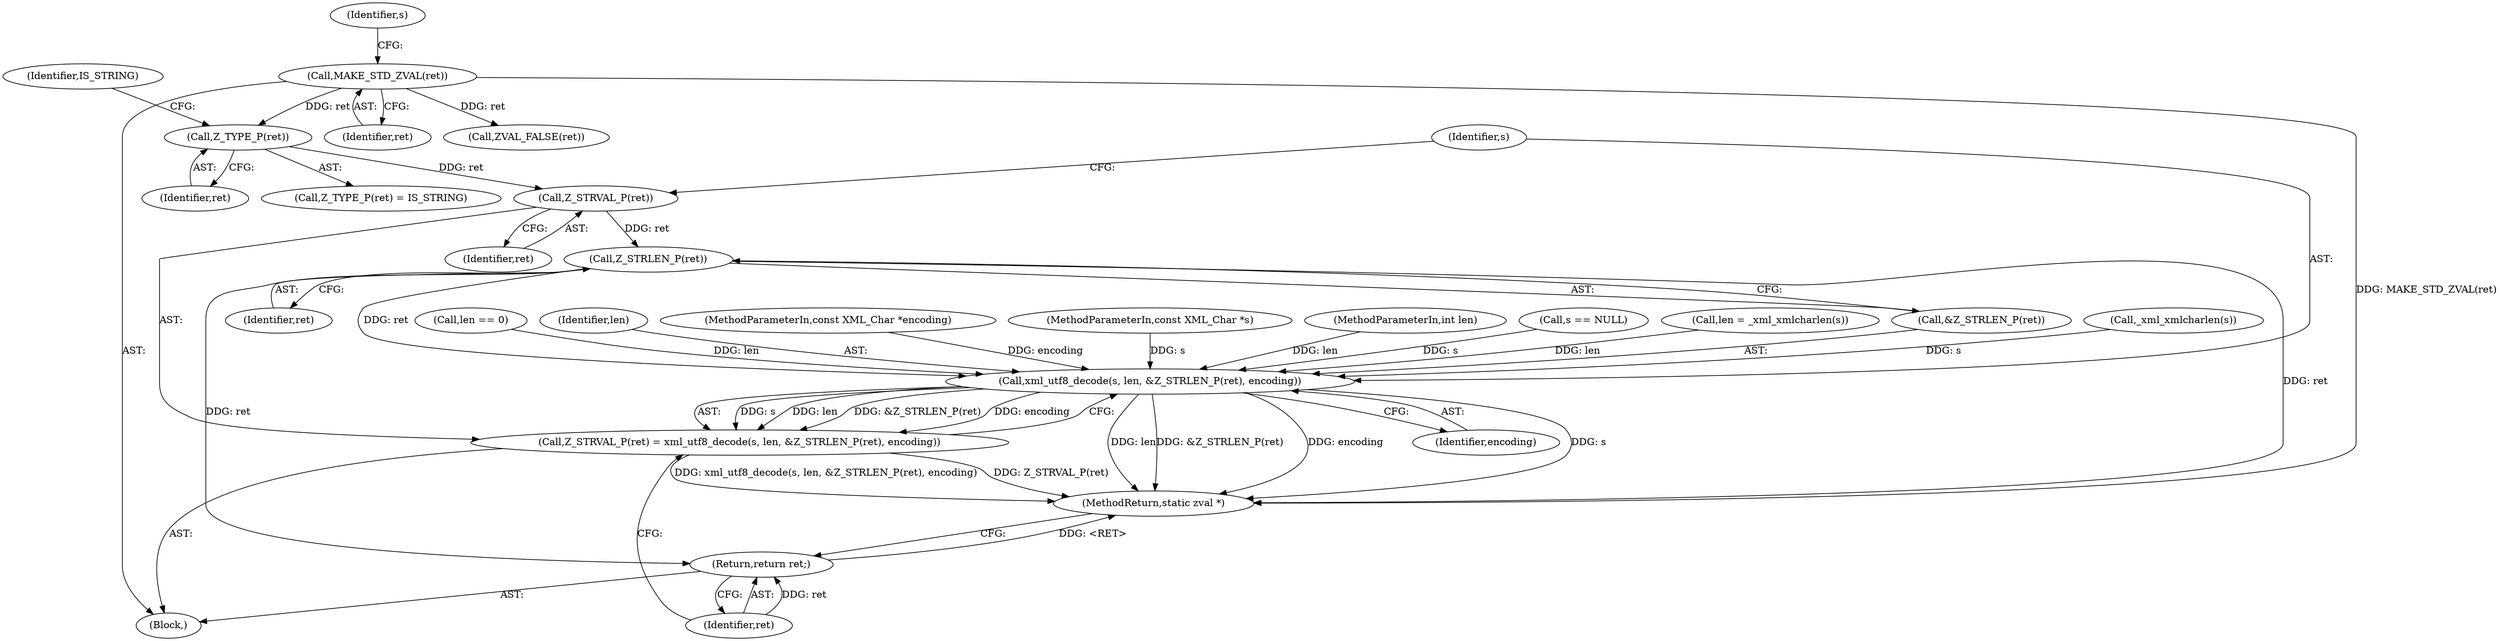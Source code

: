digraph "0_php_dccda88f27a084bcbbb30198ace12b4e7ae961cc_8@pointer" {
"1000131" [label="(Call,Z_STRVAL_P(ret))"];
"1000127" [label="(Call,Z_TYPE_P(ret))"];
"1000106" [label="(Call,MAKE_STD_ZVAL(ret))"];
"1000137" [label="(Call,Z_STRLEN_P(ret))"];
"1000133" [label="(Call,xml_utf8_decode(s, len, &Z_STRLEN_P(ret), encoding))"];
"1000130" [label="(Call,Z_STRVAL_P(ret) = xml_utf8_decode(s, len, &Z_STRLEN_P(ret), encoding))"];
"1000140" [label="(Return,return ret;)"];
"1000133" [label="(Call,xml_utf8_decode(s, len, &Z_STRLEN_P(ret), encoding))"];
"1000124" [label="(Call,_xml_xmlcharlen(s))"];
"1000137" [label="(Call,Z_STRLEN_P(ret))"];
"1000128" [label="(Identifier,ret)"];
"1000141" [label="(Identifier,ret)"];
"1000134" [label="(Identifier,s)"];
"1000118" [label="(Call,len == 0)"];
"1000142" [label="(MethodReturn,static zval *)"];
"1000140" [label="(Return,return ret;)"];
"1000110" [label="(Identifier,s)"];
"1000129" [label="(Identifier,IS_STRING)"];
"1000138" [label="(Identifier,ret)"];
"1000127" [label="(Call,Z_TYPE_P(ret))"];
"1000126" [label="(Call,Z_TYPE_P(ret) = IS_STRING)"];
"1000130" [label="(Call,Z_STRVAL_P(ret) = xml_utf8_decode(s, len, &Z_STRLEN_P(ret), encoding))"];
"1000107" [label="(Identifier,ret)"];
"1000135" [label="(Identifier,len)"];
"1000103" [label="(MethodParameterIn,const XML_Char *encoding)"];
"1000106" [label="(Call,MAKE_STD_ZVAL(ret))"];
"1000101" [label="(MethodParameterIn,const XML_Char *s)"];
"1000139" [label="(Identifier,encoding)"];
"1000102" [label="(MethodParameterIn,int len)"];
"1000113" [label="(Call,ZVAL_FALSE(ret))"];
"1000109" [label="(Call,s == NULL)"];
"1000132" [label="(Identifier,ret)"];
"1000122" [label="(Call,len = _xml_xmlcharlen(s))"];
"1000131" [label="(Call,Z_STRVAL_P(ret))"];
"1000104" [label="(Block,)"];
"1000136" [label="(Call,&Z_STRLEN_P(ret))"];
"1000131" -> "1000130"  [label="AST: "];
"1000131" -> "1000132"  [label="CFG: "];
"1000132" -> "1000131"  [label="AST: "];
"1000134" -> "1000131"  [label="CFG: "];
"1000127" -> "1000131"  [label="DDG: ret"];
"1000131" -> "1000137"  [label="DDG: ret"];
"1000127" -> "1000126"  [label="AST: "];
"1000127" -> "1000128"  [label="CFG: "];
"1000128" -> "1000127"  [label="AST: "];
"1000129" -> "1000127"  [label="CFG: "];
"1000106" -> "1000127"  [label="DDG: ret"];
"1000106" -> "1000104"  [label="AST: "];
"1000106" -> "1000107"  [label="CFG: "];
"1000107" -> "1000106"  [label="AST: "];
"1000110" -> "1000106"  [label="CFG: "];
"1000106" -> "1000142"  [label="DDG: MAKE_STD_ZVAL(ret)"];
"1000106" -> "1000113"  [label="DDG: ret"];
"1000137" -> "1000136"  [label="AST: "];
"1000137" -> "1000138"  [label="CFG: "];
"1000138" -> "1000137"  [label="AST: "];
"1000136" -> "1000137"  [label="CFG: "];
"1000137" -> "1000142"  [label="DDG: ret"];
"1000137" -> "1000133"  [label="DDG: ret"];
"1000137" -> "1000140"  [label="DDG: ret"];
"1000133" -> "1000130"  [label="AST: "];
"1000133" -> "1000139"  [label="CFG: "];
"1000134" -> "1000133"  [label="AST: "];
"1000135" -> "1000133"  [label="AST: "];
"1000136" -> "1000133"  [label="AST: "];
"1000139" -> "1000133"  [label="AST: "];
"1000130" -> "1000133"  [label="CFG: "];
"1000133" -> "1000142"  [label="DDG: encoding"];
"1000133" -> "1000142"  [label="DDG: s"];
"1000133" -> "1000142"  [label="DDG: len"];
"1000133" -> "1000142"  [label="DDG: &Z_STRLEN_P(ret)"];
"1000133" -> "1000130"  [label="DDG: s"];
"1000133" -> "1000130"  [label="DDG: len"];
"1000133" -> "1000130"  [label="DDG: &Z_STRLEN_P(ret)"];
"1000133" -> "1000130"  [label="DDG: encoding"];
"1000124" -> "1000133"  [label="DDG: s"];
"1000109" -> "1000133"  [label="DDG: s"];
"1000101" -> "1000133"  [label="DDG: s"];
"1000122" -> "1000133"  [label="DDG: len"];
"1000118" -> "1000133"  [label="DDG: len"];
"1000102" -> "1000133"  [label="DDG: len"];
"1000103" -> "1000133"  [label="DDG: encoding"];
"1000130" -> "1000104"  [label="AST: "];
"1000141" -> "1000130"  [label="CFG: "];
"1000130" -> "1000142"  [label="DDG: xml_utf8_decode(s, len, &Z_STRLEN_P(ret), encoding)"];
"1000130" -> "1000142"  [label="DDG: Z_STRVAL_P(ret)"];
"1000140" -> "1000104"  [label="AST: "];
"1000140" -> "1000141"  [label="CFG: "];
"1000141" -> "1000140"  [label="AST: "];
"1000142" -> "1000140"  [label="CFG: "];
"1000140" -> "1000142"  [label="DDG: <RET>"];
"1000141" -> "1000140"  [label="DDG: ret"];
}
